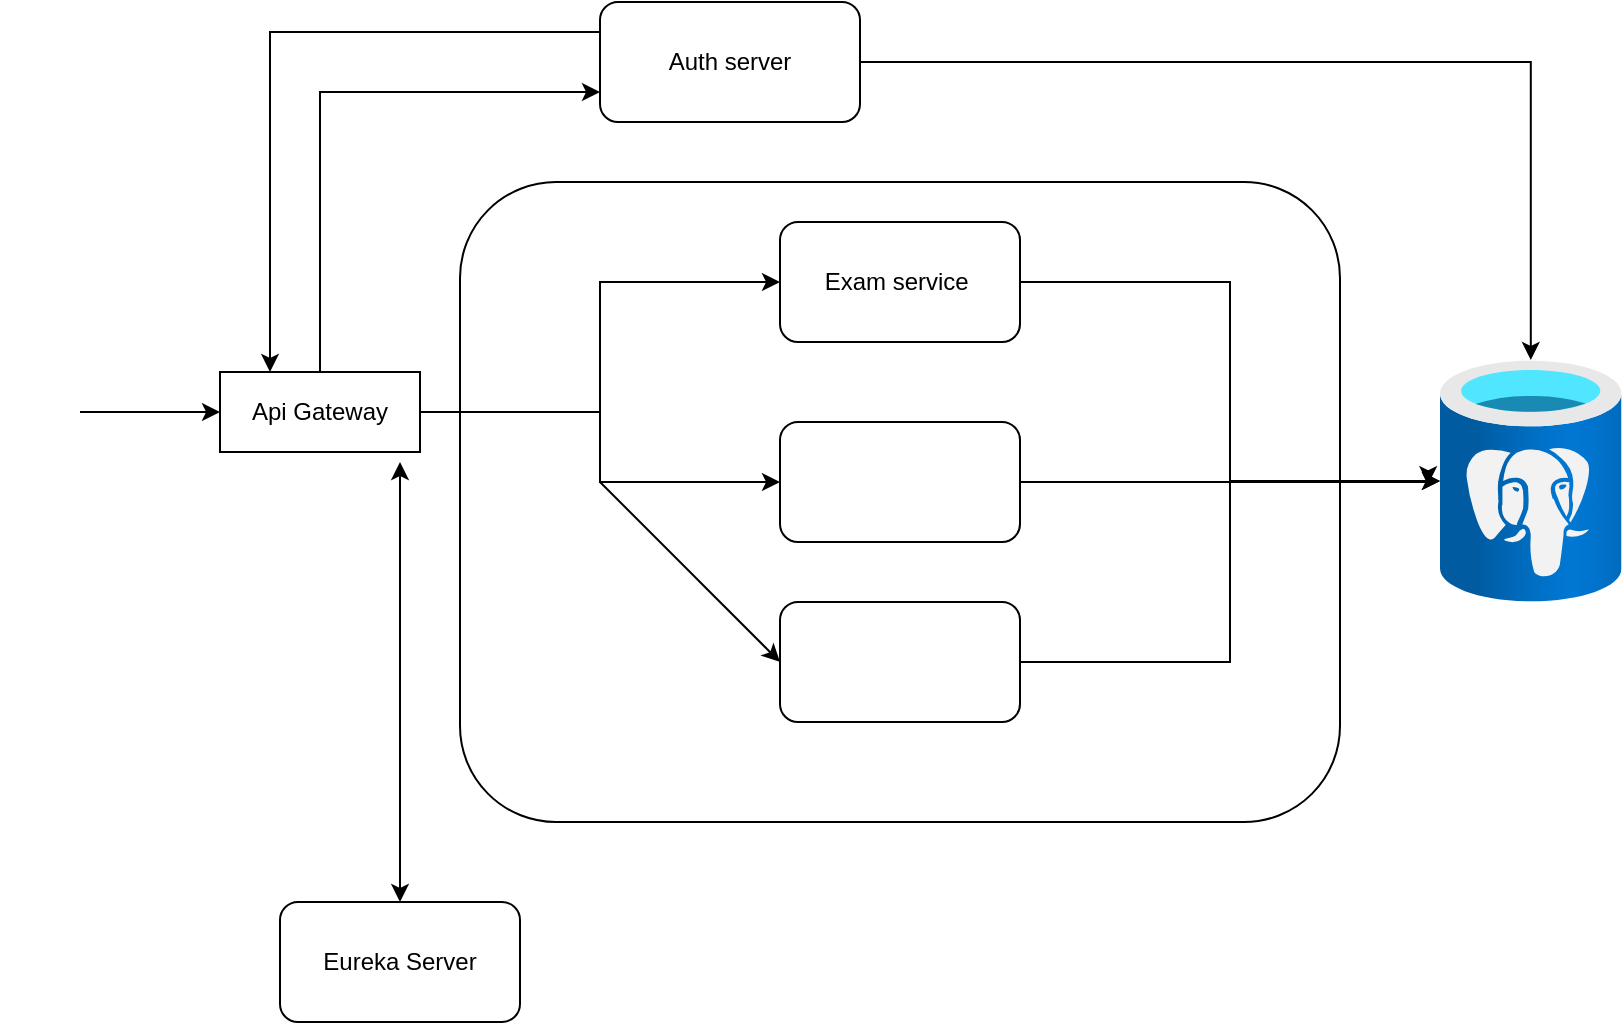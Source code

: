 <mxfile version="21.1.5" type="device">
  <diagram name="Page-1" id="EbTEgvrjKRS6cFVn7dNa">
    <mxGraphModel dx="1843" dy="779" grid="1" gridSize="10" guides="1" tooltips="1" connect="1" arrows="1" fold="1" page="1" pageScale="1" pageWidth="850" pageHeight="1100" math="0" shadow="0">
      <root>
        <mxCell id="0" />
        <mxCell id="1" parent="0" />
        <mxCell id="Yoow9SfRWlwlbkRsjI7_-2" value="" style="rounded=1;whiteSpace=wrap;html=1;" vertex="1" parent="1">
          <mxGeometry x="250" y="140" width="440" height="320" as="geometry" />
        </mxCell>
        <mxCell id="Yoow9SfRWlwlbkRsjI7_-14" style="edgeStyle=orthogonalEdgeStyle;rounded=0;orthogonalLoop=1;jettySize=auto;html=1;entryX=0;entryY=0.5;entryDx=0;entryDy=0;" edge="1" parent="1" source="Yoow9SfRWlwlbkRsjI7_-3" target="Yoow9SfRWlwlbkRsjI7_-4">
          <mxGeometry relative="1" as="geometry" />
        </mxCell>
        <mxCell id="Yoow9SfRWlwlbkRsjI7_-3" value="" style="shape=image;verticalLabelPosition=bottom;labelBackgroundColor=default;verticalAlign=top;aspect=fixed;imageAspect=0;image=https://seeklogo.com/images/P/postman-logo-F43375A2EB-seeklogo.com.png;" vertex="1" parent="1">
          <mxGeometry x="20" y="234.46" width="40" height="41.09" as="geometry" />
        </mxCell>
        <mxCell id="Yoow9SfRWlwlbkRsjI7_-13" style="edgeStyle=orthogonalEdgeStyle;rounded=0;orthogonalLoop=1;jettySize=auto;html=1;exitX=0.5;exitY=0;exitDx=0;exitDy=0;entryX=0;entryY=0.75;entryDx=0;entryDy=0;" edge="1" parent="1" source="Yoow9SfRWlwlbkRsjI7_-4" target="Yoow9SfRWlwlbkRsjI7_-11">
          <mxGeometry relative="1" as="geometry" />
        </mxCell>
        <mxCell id="Yoow9SfRWlwlbkRsjI7_-24" style="edgeStyle=orthogonalEdgeStyle;rounded=0;orthogonalLoop=1;jettySize=auto;html=1;entryX=0;entryY=0.5;entryDx=0;entryDy=0;" edge="1" parent="1" target="Yoow9SfRWlwlbkRsjI7_-17">
          <mxGeometry relative="1" as="geometry">
            <mxPoint x="230" y="255" as="sourcePoint" />
            <Array as="points">
              <mxPoint x="320" y="255" />
              <mxPoint x="320" y="190" />
            </Array>
          </mxGeometry>
        </mxCell>
        <object label="Api Gateway" port="8081&#xa;" id="Yoow9SfRWlwlbkRsjI7_-4">
          <mxCell style="rounded=1;whiteSpace=wrap;html=1;arcSize=0;" vertex="1" parent="1">
            <mxGeometry x="130" y="235" width="100" height="40" as="geometry" />
          </mxCell>
        </object>
        <object label="Eureka Server" port="8082" id="Yoow9SfRWlwlbkRsjI7_-5">
          <mxCell style="rounded=1;whiteSpace=wrap;html=1;" vertex="1" parent="1">
            <mxGeometry x="160" y="500" width="120" height="60" as="geometry" />
          </mxCell>
        </object>
        <mxCell id="Yoow9SfRWlwlbkRsjI7_-6" value="" style="endArrow=classic;startArrow=classic;html=1;rounded=0;exitX=0.5;exitY=0;exitDx=0;exitDy=0;" edge="1" parent="1" source="Yoow9SfRWlwlbkRsjI7_-5">
          <mxGeometry width="50" height="50" relative="1" as="geometry">
            <mxPoint x="140" y="350" as="sourcePoint" />
            <mxPoint x="220" y="280" as="targetPoint" />
          </mxGeometry>
        </mxCell>
        <mxCell id="Yoow9SfRWlwlbkRsjI7_-12" style="edgeStyle=orthogonalEdgeStyle;rounded=0;orthogonalLoop=1;jettySize=auto;html=1;entryX=0.25;entryY=0;entryDx=0;entryDy=0;exitX=0;exitY=0.25;exitDx=0;exitDy=0;" edge="1" parent="1" source="Yoow9SfRWlwlbkRsjI7_-11" target="Yoow9SfRWlwlbkRsjI7_-4">
          <mxGeometry relative="1" as="geometry">
            <mxPoint x="190" y="230" as="targetPoint" />
          </mxGeometry>
        </mxCell>
        <mxCell id="Yoow9SfRWlwlbkRsjI7_-35" style="edgeStyle=orthogonalEdgeStyle;rounded=0;orthogonalLoop=1;jettySize=auto;html=1;" edge="1" parent="1" source="Yoow9SfRWlwlbkRsjI7_-11" target="Yoow9SfRWlwlbkRsjI7_-34">
          <mxGeometry relative="1" as="geometry" />
        </mxCell>
        <mxCell id="Yoow9SfRWlwlbkRsjI7_-11" value="Auth server" style="rounded=1;whiteSpace=wrap;html=1;" vertex="1" parent="1">
          <mxGeometry x="320" y="50" width="130" height="60" as="geometry" />
        </mxCell>
        <mxCell id="Yoow9SfRWlwlbkRsjI7_-38" style="edgeStyle=orthogonalEdgeStyle;rounded=0;orthogonalLoop=1;jettySize=auto;html=1;exitX=1;exitY=0.5;exitDx=0;exitDy=0;entryX=0;entryY=0.5;entryDx=0;entryDy=0;entryPerimeter=0;" edge="1" parent="1" source="Yoow9SfRWlwlbkRsjI7_-17" target="Yoow9SfRWlwlbkRsjI7_-34">
          <mxGeometry relative="1" as="geometry" />
        </mxCell>
        <mxCell id="Yoow9SfRWlwlbkRsjI7_-17" value="Exam service&amp;nbsp;" style="rounded=1;whiteSpace=wrap;html=1;" vertex="1" parent="1">
          <mxGeometry x="410" y="160" width="120" height="60" as="geometry" />
        </mxCell>
        <mxCell id="Yoow9SfRWlwlbkRsjI7_-39" style="edgeStyle=orthogonalEdgeStyle;rounded=0;orthogonalLoop=1;jettySize=auto;html=1;exitX=1;exitY=0.5;exitDx=0;exitDy=0;entryX=-0.065;entryY=0.513;entryDx=0;entryDy=0;entryPerimeter=0;" edge="1" parent="1" source="Yoow9SfRWlwlbkRsjI7_-18" target="Yoow9SfRWlwlbkRsjI7_-34">
          <mxGeometry relative="1" as="geometry">
            <Array as="points">
              <mxPoint x="734" y="290" />
            </Array>
          </mxGeometry>
        </mxCell>
        <mxCell id="Yoow9SfRWlwlbkRsjI7_-18" value="" style="rounded=1;whiteSpace=wrap;html=1;" vertex="1" parent="1">
          <mxGeometry x="410" y="260" width="120" height="60" as="geometry" />
        </mxCell>
        <mxCell id="Yoow9SfRWlwlbkRsjI7_-40" style="edgeStyle=orthogonalEdgeStyle;rounded=0;orthogonalLoop=1;jettySize=auto;html=1;exitX=1;exitY=0.5;exitDx=0;exitDy=0;" edge="1" parent="1" source="Yoow9SfRWlwlbkRsjI7_-19" target="Yoow9SfRWlwlbkRsjI7_-34">
          <mxGeometry relative="1" as="geometry" />
        </mxCell>
        <mxCell id="Yoow9SfRWlwlbkRsjI7_-19" value="" style="rounded=1;whiteSpace=wrap;html=1;" vertex="1" parent="1">
          <mxGeometry x="410" y="350" width="120" height="60" as="geometry" />
        </mxCell>
        <mxCell id="Yoow9SfRWlwlbkRsjI7_-25" value="" style="endArrow=classic;html=1;rounded=0;exitX=1;exitY=0.5;exitDx=0;exitDy=0;" edge="1" parent="1" source="Yoow9SfRWlwlbkRsjI7_-4">
          <mxGeometry width="50" height="50" relative="1" as="geometry">
            <mxPoint x="360" y="340" as="sourcePoint" />
            <mxPoint x="410" y="290" as="targetPoint" />
            <Array as="points">
              <mxPoint x="320" y="255" />
              <mxPoint x="320" y="290" />
            </Array>
          </mxGeometry>
        </mxCell>
        <mxCell id="Yoow9SfRWlwlbkRsjI7_-31" value="" style="endArrow=classic;html=1;rounded=0;" edge="1" parent="1">
          <mxGeometry width="50" height="50" relative="1" as="geometry">
            <mxPoint x="320" y="290" as="sourcePoint" />
            <mxPoint x="410" y="380" as="targetPoint" />
          </mxGeometry>
        </mxCell>
        <mxCell id="Yoow9SfRWlwlbkRsjI7_-34" value="" style="aspect=fixed;html=1;points=[];align=center;image;fontSize=12;image=img/lib/azure2/databases/Azure_Database_PostgreSQL_Server.svg;rounded=0;sketch=0;fontColor=#3399FF;" vertex="1" parent="1">
          <mxGeometry x="740" y="229" width="90.75" height="121" as="geometry" />
        </mxCell>
      </root>
    </mxGraphModel>
  </diagram>
</mxfile>
